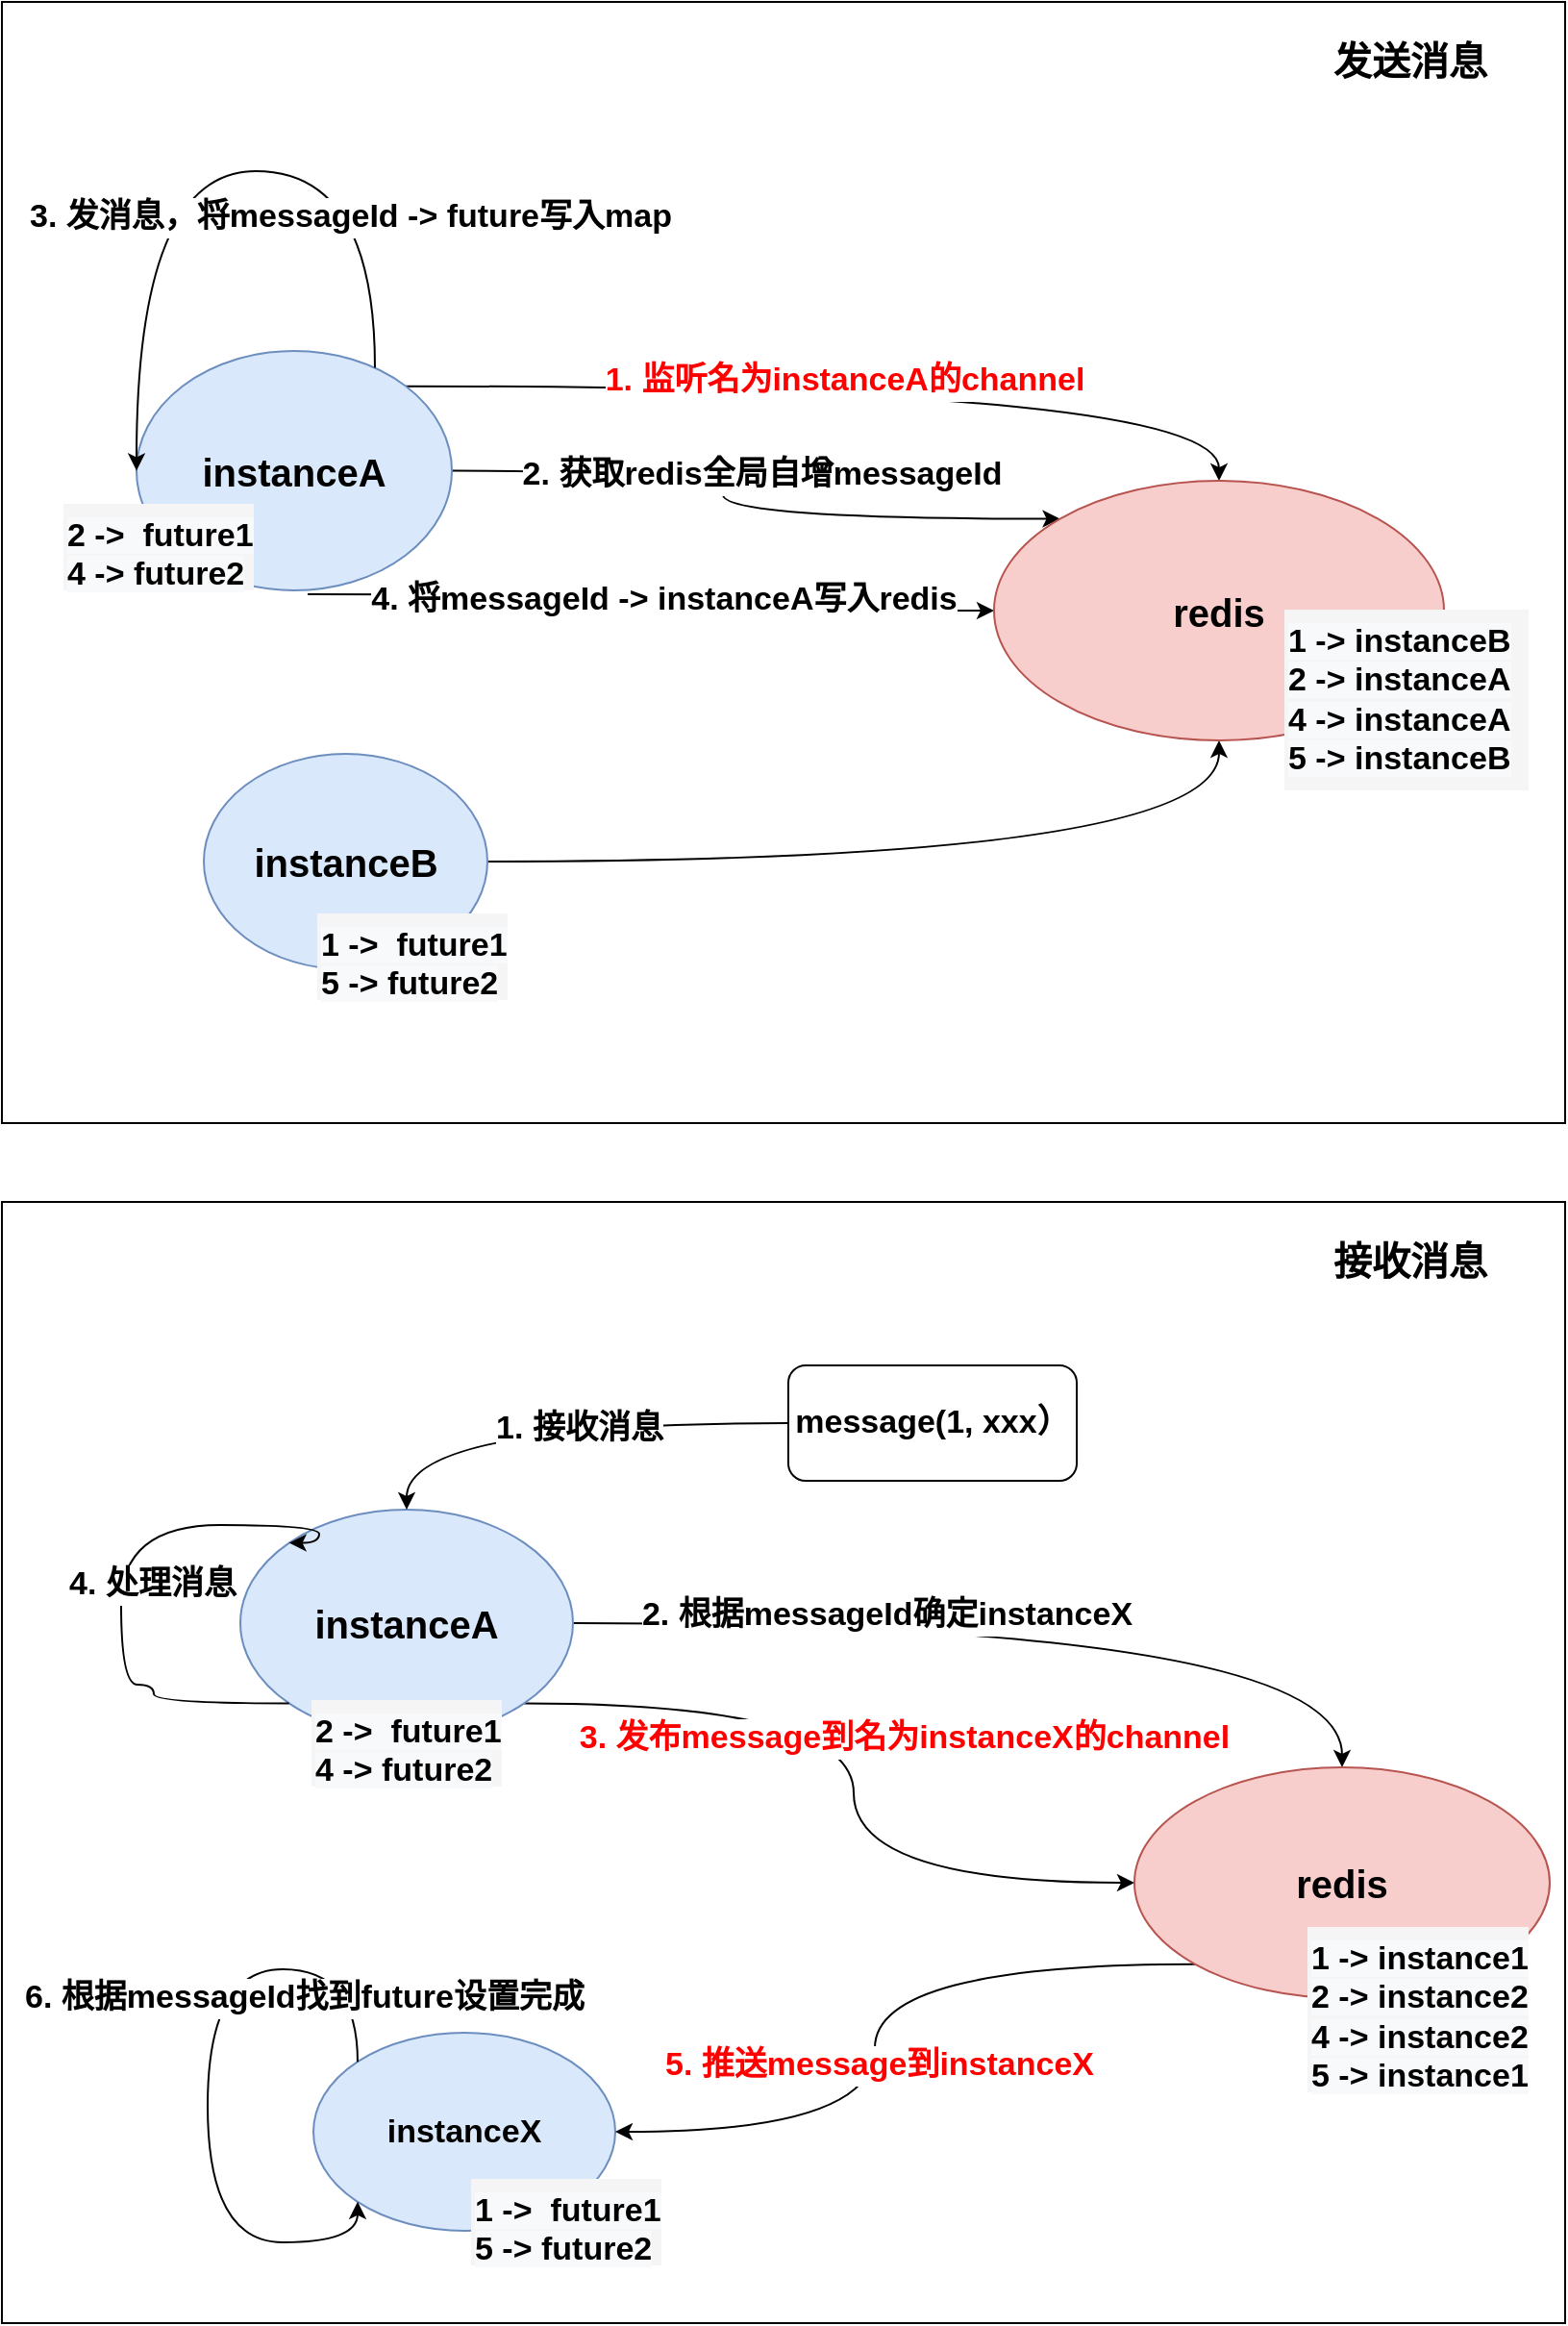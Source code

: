 <mxfile version="14.9.0" type="github">
  <diagram id="ufvtTBX9XcGbtVeZ4vEE" name="Page-1">
    <mxGraphModel dx="1382" dy="1941" grid="0" gridSize="10" guides="1" tooltips="1" connect="1" arrows="1" fold="1" page="1" pageScale="1" pageWidth="827" pageHeight="1169" math="0" shadow="0">
      <root>
        <mxCell id="0" />
        <mxCell id="1" parent="0" />
        <mxCell id="Ue7l324565NYZeZrQIcZ-65" value="" style="rounded=0;whiteSpace=wrap;html=1;fontSize=17;fontStyle=1;" vertex="1" parent="1">
          <mxGeometry x="10" y="560" width="813" height="583" as="geometry" />
        </mxCell>
        <mxCell id="Ue7l324565NYZeZrQIcZ-66" value="接收消息" style="text;html=1;strokeColor=none;fillColor=none;align=center;verticalAlign=middle;whiteSpace=wrap;rounded=0;fontSize=20;fontStyle=1" vertex="1" parent="1">
          <mxGeometry x="697" y="580" width="91" height="20" as="geometry" />
        </mxCell>
        <mxCell id="Ue7l324565NYZeZrQIcZ-62" value="" style="rounded=0;whiteSpace=wrap;html=1;fontSize=17;fontStyle=1;" vertex="1" parent="1">
          <mxGeometry x="10" y="-64" width="813" height="583" as="geometry" />
        </mxCell>
        <mxCell id="Ue7l324565NYZeZrQIcZ-7" style="rounded=0;orthogonalLoop=1;jettySize=auto;html=1;entryX=0.5;entryY=0;entryDx=0;entryDy=0;fontSize=17;exitX=1;exitY=0;exitDx=0;exitDy=0;edgeStyle=orthogonalEdgeStyle;curved=1;fontStyle=1" edge="1" parent="1" source="Ue7l324565NYZeZrQIcZ-1" target="Ue7l324565NYZeZrQIcZ-3">
          <mxGeometry relative="1" as="geometry" />
        </mxCell>
        <mxCell id="Ue7l324565NYZeZrQIcZ-54" value="1.&amp;nbsp;监听名为instanceA的channel" style="edgeLabel;html=1;align=center;verticalAlign=middle;resizable=0;points=[];fontSize=17;fontStyle=1;fontColor=#FF0000;" vertex="1" connectable="0" parent="Ue7l324565NYZeZrQIcZ-7">
          <mxGeometry x="-0.237" y="-2" relative="1" as="geometry">
            <mxPoint x="48" y="-5" as="offset" />
          </mxGeometry>
        </mxCell>
        <mxCell id="Ue7l324565NYZeZrQIcZ-55" style="rounded=0;orthogonalLoop=1;jettySize=auto;html=1;entryX=0;entryY=0;entryDx=0;entryDy=0;fontSize=17;exitX=1;exitY=0.5;exitDx=0;exitDy=0;edgeStyle=orthogonalEdgeStyle;curved=1;fontStyle=1" edge="1" parent="1" source="Ue7l324565NYZeZrQIcZ-1" target="Ue7l324565NYZeZrQIcZ-3">
          <mxGeometry relative="1" as="geometry" />
        </mxCell>
        <mxCell id="Ue7l324565NYZeZrQIcZ-56" value="2.&amp;nbsp;获取redis全局自增messageId" style="edgeLabel;html=1;align=center;verticalAlign=middle;resizable=0;points=[];fontSize=17;fontStyle=1" vertex="1" connectable="0" parent="Ue7l324565NYZeZrQIcZ-55">
          <mxGeometry x="-0.377" relative="1" as="geometry">
            <mxPoint x="54" y="2" as="offset" />
          </mxGeometry>
        </mxCell>
        <mxCell id="Ue7l324565NYZeZrQIcZ-59" style="edgeStyle=orthogonalEdgeStyle;curved=1;rounded=0;orthogonalLoop=1;jettySize=auto;html=1;entryX=0;entryY=0.5;entryDx=0;entryDy=0;fontSize=17;fontStyle=1;exitX=0.543;exitY=1.016;exitDx=0;exitDy=0;exitPerimeter=0;" edge="1" parent="1" source="Ue7l324565NYZeZrQIcZ-1" target="Ue7l324565NYZeZrQIcZ-3">
          <mxGeometry relative="1" as="geometry" />
        </mxCell>
        <mxCell id="Ue7l324565NYZeZrQIcZ-60" value="4.&amp;nbsp;将messageId -&amp;gt; instanceA写入redis" style="edgeLabel;html=1;align=center;verticalAlign=middle;resizable=0;points=[];fontSize=17;fontStyle=1" vertex="1" connectable="0" parent="Ue7l324565NYZeZrQIcZ-59">
          <mxGeometry x="-0.855" y="1" relative="1" as="geometry">
            <mxPoint x="158" y="4" as="offset" />
          </mxGeometry>
        </mxCell>
        <mxCell id="Ue7l324565NYZeZrQIcZ-1" value="instanceA" style="ellipse;whiteSpace=wrap;html=1;fontSize=20;fontStyle=1;fillColor=#dae8fc;strokeColor=#6c8ebf;" vertex="1" parent="1">
          <mxGeometry x="80" y="117.5" width="164" height="124.5" as="geometry" />
        </mxCell>
        <mxCell id="Ue7l324565NYZeZrQIcZ-8" style="edgeStyle=orthogonalEdgeStyle;rounded=0;orthogonalLoop=1;jettySize=auto;html=1;entryX=0.5;entryY=1;entryDx=0;entryDy=0;fontSize=17;curved=1;fontStyle=1" edge="1" parent="1" source="Ue7l324565NYZeZrQIcZ-2" target="Ue7l324565NYZeZrQIcZ-3">
          <mxGeometry relative="1" as="geometry" />
        </mxCell>
        <mxCell id="Ue7l324565NYZeZrQIcZ-2" value="instanceB" style="ellipse;whiteSpace=wrap;html=1;fontSize=20;fontStyle=1;fillColor=#dae8fc;strokeColor=#6c8ebf;" vertex="1" parent="1">
          <mxGeometry x="115" y="327" width="147.5" height="112" as="geometry" />
        </mxCell>
        <mxCell id="Ue7l324565NYZeZrQIcZ-3" value="redis" style="ellipse;whiteSpace=wrap;html=1;fontSize=20;fontStyle=1;fillColor=#f8cecc;strokeColor=#b85450;" vertex="1" parent="1">
          <mxGeometry x="526" y="185" width="234" height="135" as="geometry" />
        </mxCell>
        <mxCell id="Ue7l324565NYZeZrQIcZ-9" style="edgeStyle=orthogonalEdgeStyle;rounded=0;orthogonalLoop=1;jettySize=auto;html=1;entryX=0.5;entryY=0;entryDx=0;entryDy=0;fontSize=17;fontStyle=1;curved=1;" edge="1" source="Ue7l324565NYZeZrQIcZ-10" target="Ue7l324565NYZeZrQIcZ-13" parent="1">
          <mxGeometry relative="1" as="geometry" />
        </mxCell>
        <mxCell id="Ue7l324565NYZeZrQIcZ-28" value="2.&amp;nbsp;根据messageId确定instanceX" style="edgeLabel;html=1;align=center;verticalAlign=middle;resizable=0;points=[];fontSize=17;fontStyle=1" vertex="1" connectable="0" parent="Ue7l324565NYZeZrQIcZ-9">
          <mxGeometry x="-0.315" y="-4" relative="1" as="geometry">
            <mxPoint y="-8" as="offset" />
          </mxGeometry>
        </mxCell>
        <mxCell id="Ue7l324565NYZeZrQIcZ-32" style="edgeStyle=orthogonalEdgeStyle;rounded=0;orthogonalLoop=1;jettySize=auto;html=1;exitX=1;exitY=1;exitDx=0;exitDy=0;entryX=0;entryY=0.5;entryDx=0;entryDy=0;fontSize=17;fontStyle=1;curved=1;" edge="1" parent="1" source="Ue7l324565NYZeZrQIcZ-10" target="Ue7l324565NYZeZrQIcZ-13">
          <mxGeometry relative="1" as="geometry" />
        </mxCell>
        <mxCell id="Ue7l324565NYZeZrQIcZ-33" value="3.&amp;nbsp;发布message到名为instanceX的channel" style="edgeLabel;html=1;align=center;verticalAlign=middle;resizable=0;points=[];fontSize=17;fontStyle=1;fontColor=#FF0000;" vertex="1" connectable="0" parent="Ue7l324565NYZeZrQIcZ-32">
          <mxGeometry x="-0.372" y="1" relative="1" as="geometry">
            <mxPoint x="68" y="19" as="offset" />
          </mxGeometry>
        </mxCell>
        <mxCell id="Ue7l324565NYZeZrQIcZ-10" value="instanceA" style="ellipse;whiteSpace=wrap;html=1;fontSize=20;fontStyle=1;fillColor=#dae8fc;strokeColor=#6c8ebf;" vertex="1" parent="1">
          <mxGeometry x="134" y="720" width="173" height="118" as="geometry" />
        </mxCell>
        <mxCell id="Ue7l324565NYZeZrQIcZ-12" value="instanceX" style="ellipse;whiteSpace=wrap;html=1;fontSize=17;fontStyle=1;fillColor=#dae8fc;strokeColor=#6c8ebf;" vertex="1" parent="1">
          <mxGeometry x="172" y="992" width="157" height="103" as="geometry" />
        </mxCell>
        <mxCell id="Ue7l324565NYZeZrQIcZ-35" style="edgeStyle=orthogonalEdgeStyle;rounded=0;orthogonalLoop=1;jettySize=auto;html=1;exitX=0;exitY=1;exitDx=0;exitDy=0;entryX=1;entryY=0.5;entryDx=0;entryDy=0;fontSize=17;fontStyle=1;curved=1;fontColor=#FF0000;" edge="1" parent="1" source="Ue7l324565NYZeZrQIcZ-13" target="Ue7l324565NYZeZrQIcZ-12">
          <mxGeometry relative="1" as="geometry" />
        </mxCell>
        <mxCell id="Ue7l324565NYZeZrQIcZ-36" value="5.&amp;nbsp;推送message到instanceX" style="edgeLabel;html=1;align=center;verticalAlign=middle;resizable=0;points=[];fontSize=17;fontStyle=1;fontColor=#FF0000;" vertex="1" connectable="0" parent="Ue7l324565NYZeZrQIcZ-35">
          <mxGeometry x="0.125" y="2" relative="1" as="geometry">
            <mxPoint as="offset" />
          </mxGeometry>
        </mxCell>
        <mxCell id="Ue7l324565NYZeZrQIcZ-13" value="redis" style="ellipse;whiteSpace=wrap;html=1;fontSize=20;fontStyle=1;fillColor=#f8cecc;strokeColor=#b85450;" vertex="1" parent="1">
          <mxGeometry x="599" y="854" width="216" height="120" as="geometry" />
        </mxCell>
        <mxCell id="Ue7l324565NYZeZrQIcZ-18" style="edgeStyle=orthogonalEdgeStyle;rounded=0;orthogonalLoop=1;jettySize=auto;html=1;fontSize=17;fontStyle=1;curved=1;" edge="1" parent="1" source="Ue7l324565NYZeZrQIcZ-17" target="Ue7l324565NYZeZrQIcZ-10">
          <mxGeometry relative="1" as="geometry" />
        </mxCell>
        <mxCell id="Ue7l324565NYZeZrQIcZ-22" value="1.&amp;nbsp;接收消息" style="edgeLabel;html=1;align=center;verticalAlign=middle;resizable=0;points=[];fontSize=17;fontStyle=1" vertex="1" connectable="0" parent="Ue7l324565NYZeZrQIcZ-18">
          <mxGeometry x="-0.081" y="-3" relative="1" as="geometry">
            <mxPoint x="3" y="6" as="offset" />
          </mxGeometry>
        </mxCell>
        <mxCell id="Ue7l324565NYZeZrQIcZ-17" value="message(1, xxx）" style="rounded=1;whiteSpace=wrap;html=1;fontSize=17;fontStyle=1" vertex="1" parent="1">
          <mxGeometry x="419" y="645" width="150" height="60" as="geometry" />
        </mxCell>
        <mxCell id="Ue7l324565NYZeZrQIcZ-43" style="edgeStyle=orthogonalEdgeStyle;rounded=0;orthogonalLoop=1;jettySize=auto;html=1;exitX=0;exitY=1;exitDx=0;exitDy=0;entryX=0;entryY=0;entryDx=0;entryDy=0;fontSize=17;curved=1;fontStyle=1" edge="1" parent="1" source="Ue7l324565NYZeZrQIcZ-10" target="Ue7l324565NYZeZrQIcZ-10">
          <mxGeometry relative="1" as="geometry">
            <Array as="points">
              <mxPoint x="89" y="821" />
              <mxPoint x="89" y="811" />
              <mxPoint x="72" y="811" />
              <mxPoint x="72" y="728" />
              <mxPoint x="175" y="728" />
              <mxPoint x="175" y="737" />
            </Array>
          </mxGeometry>
        </mxCell>
        <mxCell id="Ue7l324565NYZeZrQIcZ-44" value="4.&amp;nbsp;处理消息" style="edgeLabel;html=1;align=center;verticalAlign=middle;resizable=0;points=[];fontSize=17;fontStyle=1" vertex="1" connectable="0" parent="Ue7l324565NYZeZrQIcZ-43">
          <mxGeometry x="0.276" relative="1" as="geometry">
            <mxPoint x="-1" y="31" as="offset" />
          </mxGeometry>
        </mxCell>
        <mxCell id="Ue7l324565NYZeZrQIcZ-45" value="&lt;span style=&quot;color: rgb(0, 0, 0); font-family: helvetica; font-size: 17px; font-style: normal; letter-spacing: normal; text-align: center; text-indent: 0px; text-transform: none; word-spacing: 0px; background-color: rgb(248, 249, 250); display: inline; float: none;&quot;&gt;1 -&amp;gt; instance1&lt;/span&gt;&lt;br style=&quot;color: rgb(0, 0, 0); font-family: helvetica; font-size: 17px; font-style: normal; letter-spacing: normal; text-align: center; text-indent: 0px; text-transform: none; word-spacing: 0px; background-color: rgb(248, 249, 250);&quot;&gt;&lt;span style=&quot;color: rgb(0, 0, 0); font-family: helvetica; font-size: 17px; font-style: normal; letter-spacing: normal; text-align: center; text-indent: 0px; text-transform: none; word-spacing: 0px; background-color: rgb(248, 249, 250); display: inline; float: none;&quot;&gt;2 -&amp;gt; instance2&lt;/span&gt;&lt;br style=&quot;color: rgb(0, 0, 0); font-family: helvetica; font-size: 17px; font-style: normal; letter-spacing: normal; text-align: center; text-indent: 0px; text-transform: none; word-spacing: 0px; background-color: rgb(248, 249, 250);&quot;&gt;&lt;span style=&quot;color: rgb(0, 0, 0); font-family: helvetica; font-size: 17px; font-style: normal; letter-spacing: normal; text-align: center; text-indent: 0px; text-transform: none; word-spacing: 0px; background-color: rgb(248, 249, 250); display: inline; float: none;&quot;&gt;4 -&amp;gt; instance2&lt;/span&gt;&lt;br style=&quot;color: rgb(0, 0, 0); font-family: helvetica; font-size: 17px; font-style: normal; letter-spacing: normal; text-align: center; text-indent: 0px; text-transform: none; word-spacing: 0px; background-color: rgb(248, 249, 250);&quot;&gt;&lt;span style=&quot;color: rgb(0, 0, 0); font-family: helvetica; font-size: 17px; font-style: normal; letter-spacing: normal; text-align: center; text-indent: 0px; text-transform: none; word-spacing: 0px; background-color: rgb(248, 249, 250); display: inline; float: none;&quot;&gt;5 -&amp;gt; instance1&lt;/span&gt;" style="text;whiteSpace=wrap;html=1;fontSize=17;fontStyle=1;fillColor=#f5f5f5;fontColor=#333333;" vertex="1" parent="1">
          <mxGeometry x="689" y="937" width="115" height="86" as="geometry" />
        </mxCell>
        <mxCell id="Ue7l324565NYZeZrQIcZ-46" style="edgeStyle=orthogonalEdgeStyle;curved=1;rounded=0;orthogonalLoop=1;jettySize=auto;html=1;entryX=0;entryY=1;entryDx=0;entryDy=0;fontSize=17;exitX=0;exitY=0;exitDx=0;exitDy=0;fontStyle=1" edge="1" parent="1" source="Ue7l324565NYZeZrQIcZ-12" target="Ue7l324565NYZeZrQIcZ-12">
          <mxGeometry relative="1" as="geometry">
            <Array as="points">
              <mxPoint x="195" y="959" />
              <mxPoint x="117" y="959" />
              <mxPoint x="117" y="1101" />
              <mxPoint x="195" y="1101" />
            </Array>
          </mxGeometry>
        </mxCell>
        <mxCell id="Ue7l324565NYZeZrQIcZ-47" value="6. 根据messageId找到future设置完成" style="edgeLabel;html=1;align=center;verticalAlign=middle;resizable=0;points=[];fontSize=17;fontStyle=1" vertex="1" connectable="0" parent="Ue7l324565NYZeZrQIcZ-46">
          <mxGeometry x="-0.21" relative="1" as="geometry">
            <mxPoint x="50" y="-4" as="offset" />
          </mxGeometry>
        </mxCell>
        <mxCell id="Ue7l324565NYZeZrQIcZ-50" value="&lt;span style=&quot;color: rgb(0, 0, 0); font-family: helvetica; font-size: 17px; font-style: normal; letter-spacing: normal; text-align: center; text-indent: 0px; text-transform: none; word-spacing: 0px; background-color: rgb(248, 249, 250); display: inline; float: none;&quot;&gt;1 -&amp;gt;&amp;nbsp; future1&lt;/span&gt;&lt;br style=&quot;color: rgb(0, 0, 0); font-family: helvetica; font-size: 17px; font-style: normal; letter-spacing: normal; text-align: center; text-indent: 0px; text-transform: none; word-spacing: 0px; background-color: rgb(248, 249, 250);&quot;&gt;&lt;span style=&quot;color: rgb(0, 0, 0); font-family: helvetica; font-size: 17px; font-style: normal; letter-spacing: normal; text-align: center; text-indent: 0px; text-transform: none; word-spacing: 0px; background-color: rgb(248, 249, 250); display: inline; float: none;&quot;&gt;5 -&amp;gt; future2&lt;/span&gt;" style="text;whiteSpace=wrap;html=1;fontSize=17;fontStyle=1;fillColor=#f5f5f5;fontColor=#333333;" vertex="1" parent="1">
          <mxGeometry x="254" y="1068" width="99" height="45" as="geometry" />
        </mxCell>
        <mxCell id="Ue7l324565NYZeZrQIcZ-51" value="&lt;span style=&quot;color: rgb(0 , 0 , 0) ; font-family: &amp;quot;helvetica&amp;quot; ; font-size: 17px ; font-style: normal ; letter-spacing: normal ; text-align: center ; text-indent: 0px ; text-transform: none ; word-spacing: 0px ; background-color: rgb(248 , 249 , 250) ; display: inline ; float: none&quot;&gt;2 -&amp;gt;&amp;nbsp; future1&lt;/span&gt;&lt;br style=&quot;color: rgb(0 , 0 , 0) ; font-family: &amp;quot;helvetica&amp;quot; ; font-size: 17px ; font-style: normal ; letter-spacing: normal ; text-align: center ; text-indent: 0px ; text-transform: none ; word-spacing: 0px ; background-color: rgb(248 , 249 , 250)&quot;&gt;&lt;span style=&quot;color: rgb(0 , 0 , 0) ; font-family: &amp;quot;helvetica&amp;quot; ; font-size: 17px ; font-style: normal ; letter-spacing: normal ; text-align: center ; text-indent: 0px ; text-transform: none ; word-spacing: 0px ; background-color: rgb(248 , 249 , 250) ; display: inline ; float: none&quot;&gt;4 -&amp;gt; future2&lt;/span&gt;" style="text;whiteSpace=wrap;html=1;fontSize=17;fontStyle=1;fillColor=#f5f5f5;fontColor=#333333;" vertex="1" parent="1">
          <mxGeometry x="42" y="197" width="99" height="45" as="geometry" />
        </mxCell>
        <mxCell id="Ue7l324565NYZeZrQIcZ-52" style="edgeStyle=orthogonalEdgeStyle;curved=1;rounded=0;orthogonalLoop=1;jettySize=auto;html=1;entryX=0;entryY=0.5;entryDx=0;entryDy=0;fontSize=17;fontStyle=1" edge="1" parent="1" source="Ue7l324565NYZeZrQIcZ-1" target="Ue7l324565NYZeZrQIcZ-1">
          <mxGeometry relative="1" as="geometry">
            <Array as="points">
              <mxPoint x="204" y="24" />
              <mxPoint x="80" y="24" />
            </Array>
          </mxGeometry>
        </mxCell>
        <mxCell id="Ue7l324565NYZeZrQIcZ-53" value="3.&amp;nbsp;发消息，将messageId -&amp;gt; future写入map" style="edgeLabel;html=1;align=center;verticalAlign=middle;resizable=0;points=[];fontSize=17;fontStyle=1" vertex="1" connectable="0" parent="Ue7l324565NYZeZrQIcZ-52">
          <mxGeometry x="-0.187" relative="1" as="geometry">
            <mxPoint x="40" y="24" as="offset" />
          </mxGeometry>
        </mxCell>
        <mxCell id="Ue7l324565NYZeZrQIcZ-57" value="&lt;span style=&quot;color: rgb(0, 0, 0); font-family: helvetica; font-size: 17px; font-style: normal; letter-spacing: normal; text-align: center; text-indent: 0px; text-transform: none; word-spacing: 0px; background-color: rgb(248, 249, 250); display: inline; float: none;&quot;&gt;1 -&amp;gt; instanceB&lt;/span&gt;&lt;br style=&quot;color: rgb(0, 0, 0); font-family: helvetica; font-size: 17px; font-style: normal; letter-spacing: normal; text-align: center; text-indent: 0px; text-transform: none; word-spacing: 0px; background-color: rgb(248, 249, 250);&quot;&gt;&lt;span style=&quot;color: rgb(0, 0, 0); font-family: helvetica; font-size: 17px; font-style: normal; letter-spacing: normal; text-align: center; text-indent: 0px; text-transform: none; word-spacing: 0px; background-color: rgb(248, 249, 250); display: inline; float: none;&quot;&gt;2 -&amp;gt; instanceA&lt;/span&gt;&lt;br style=&quot;color: rgb(0, 0, 0); font-family: helvetica; font-size: 17px; font-style: normal; letter-spacing: normal; text-align: center; text-indent: 0px; text-transform: none; word-spacing: 0px; background-color: rgb(248, 249, 250);&quot;&gt;&lt;span style=&quot;color: rgb(0, 0, 0); font-family: helvetica; font-size: 17px; font-style: normal; letter-spacing: normal; text-align: center; text-indent: 0px; text-transform: none; word-spacing: 0px; background-color: rgb(248, 249, 250); display: inline; float: none;&quot;&gt;4 -&amp;gt; instanceA&lt;/span&gt;&lt;br style=&quot;color: rgb(0, 0, 0); font-family: helvetica; font-size: 17px; font-style: normal; letter-spacing: normal; text-align: center; text-indent: 0px; text-transform: none; word-spacing: 0px; background-color: rgb(248, 249, 250);&quot;&gt;&lt;span style=&quot;color: rgb(0, 0, 0); font-family: helvetica; font-size: 17px; font-style: normal; letter-spacing: normal; text-align: center; text-indent: 0px; text-transform: none; word-spacing: 0px; background-color: rgb(248, 249, 250); display: inline; float: none;&quot;&gt;5 -&amp;gt; instanceB&lt;/span&gt;" style="text;whiteSpace=wrap;html=1;fontSize=17;fontStyle=1;fillColor=#f5f5f5;fontColor=#333333;" vertex="1" parent="1">
          <mxGeometry x="677" y="252" width="127" height="94" as="geometry" />
        </mxCell>
        <mxCell id="Ue7l324565NYZeZrQIcZ-58" value="&lt;span style=&quot;color: rgb(0, 0, 0); font-family: helvetica; font-size: 17px; font-style: normal; letter-spacing: normal; text-align: center; text-indent: 0px; text-transform: none; word-spacing: 0px; background-color: rgb(248, 249, 250); display: inline; float: none;&quot;&gt;1 -&amp;gt;&amp;nbsp; future1&lt;/span&gt;&lt;br style=&quot;color: rgb(0, 0, 0); font-family: helvetica; font-size: 17px; font-style: normal; letter-spacing: normal; text-align: center; text-indent: 0px; text-transform: none; word-spacing: 0px; background-color: rgb(248, 249, 250);&quot;&gt;&lt;span style=&quot;color: rgb(0, 0, 0); font-family: helvetica; font-size: 17px; font-style: normal; letter-spacing: normal; text-align: center; text-indent: 0px; text-transform: none; word-spacing: 0px; background-color: rgb(248, 249, 250); display: inline; float: none;&quot;&gt;5 -&amp;gt; future2&lt;/span&gt;" style="text;whiteSpace=wrap;html=1;fontSize=17;fontStyle=1;fillColor=#f5f5f5;fontColor=#333333;" vertex="1" parent="1">
          <mxGeometry x="174" y="410" width="99" height="45" as="geometry" />
        </mxCell>
        <mxCell id="Ue7l324565NYZeZrQIcZ-61" value="发送消息" style="text;html=1;strokeColor=none;fillColor=none;align=center;verticalAlign=middle;whiteSpace=wrap;rounded=0;fontSize=20;fontStyle=1" vertex="1" parent="1">
          <mxGeometry x="697" y="-44" width="91" height="20" as="geometry" />
        </mxCell>
        <mxCell id="Ue7l324565NYZeZrQIcZ-67" value="&lt;span style=&quot;color: rgb(0 , 0 , 0) ; font-family: &amp;quot;helvetica&amp;quot; ; font-size: 17px ; font-style: normal ; letter-spacing: normal ; text-align: center ; text-indent: 0px ; text-transform: none ; word-spacing: 0px ; background-color: rgb(248 , 249 , 250) ; display: inline ; float: none&quot;&gt;2 -&amp;gt;&amp;nbsp; future1&lt;/span&gt;&lt;br style=&quot;color: rgb(0 , 0 , 0) ; font-family: &amp;quot;helvetica&amp;quot; ; font-size: 17px ; font-style: normal ; letter-spacing: normal ; text-align: center ; text-indent: 0px ; text-transform: none ; word-spacing: 0px ; background-color: rgb(248 , 249 , 250)&quot;&gt;&lt;span style=&quot;color: rgb(0 , 0 , 0) ; font-family: &amp;quot;helvetica&amp;quot; ; font-size: 17px ; font-style: normal ; letter-spacing: normal ; text-align: center ; text-indent: 0px ; text-transform: none ; word-spacing: 0px ; background-color: rgb(248 , 249 , 250) ; display: inline ; float: none&quot;&gt;4 -&amp;gt; future2&lt;/span&gt;" style="text;whiteSpace=wrap;html=1;fontSize=17;fontStyle=1;fillColor=#f5f5f5;fontColor=#333333;" vertex="1" parent="1">
          <mxGeometry x="171" y="819" width="99" height="45" as="geometry" />
        </mxCell>
      </root>
    </mxGraphModel>
  </diagram>
</mxfile>
